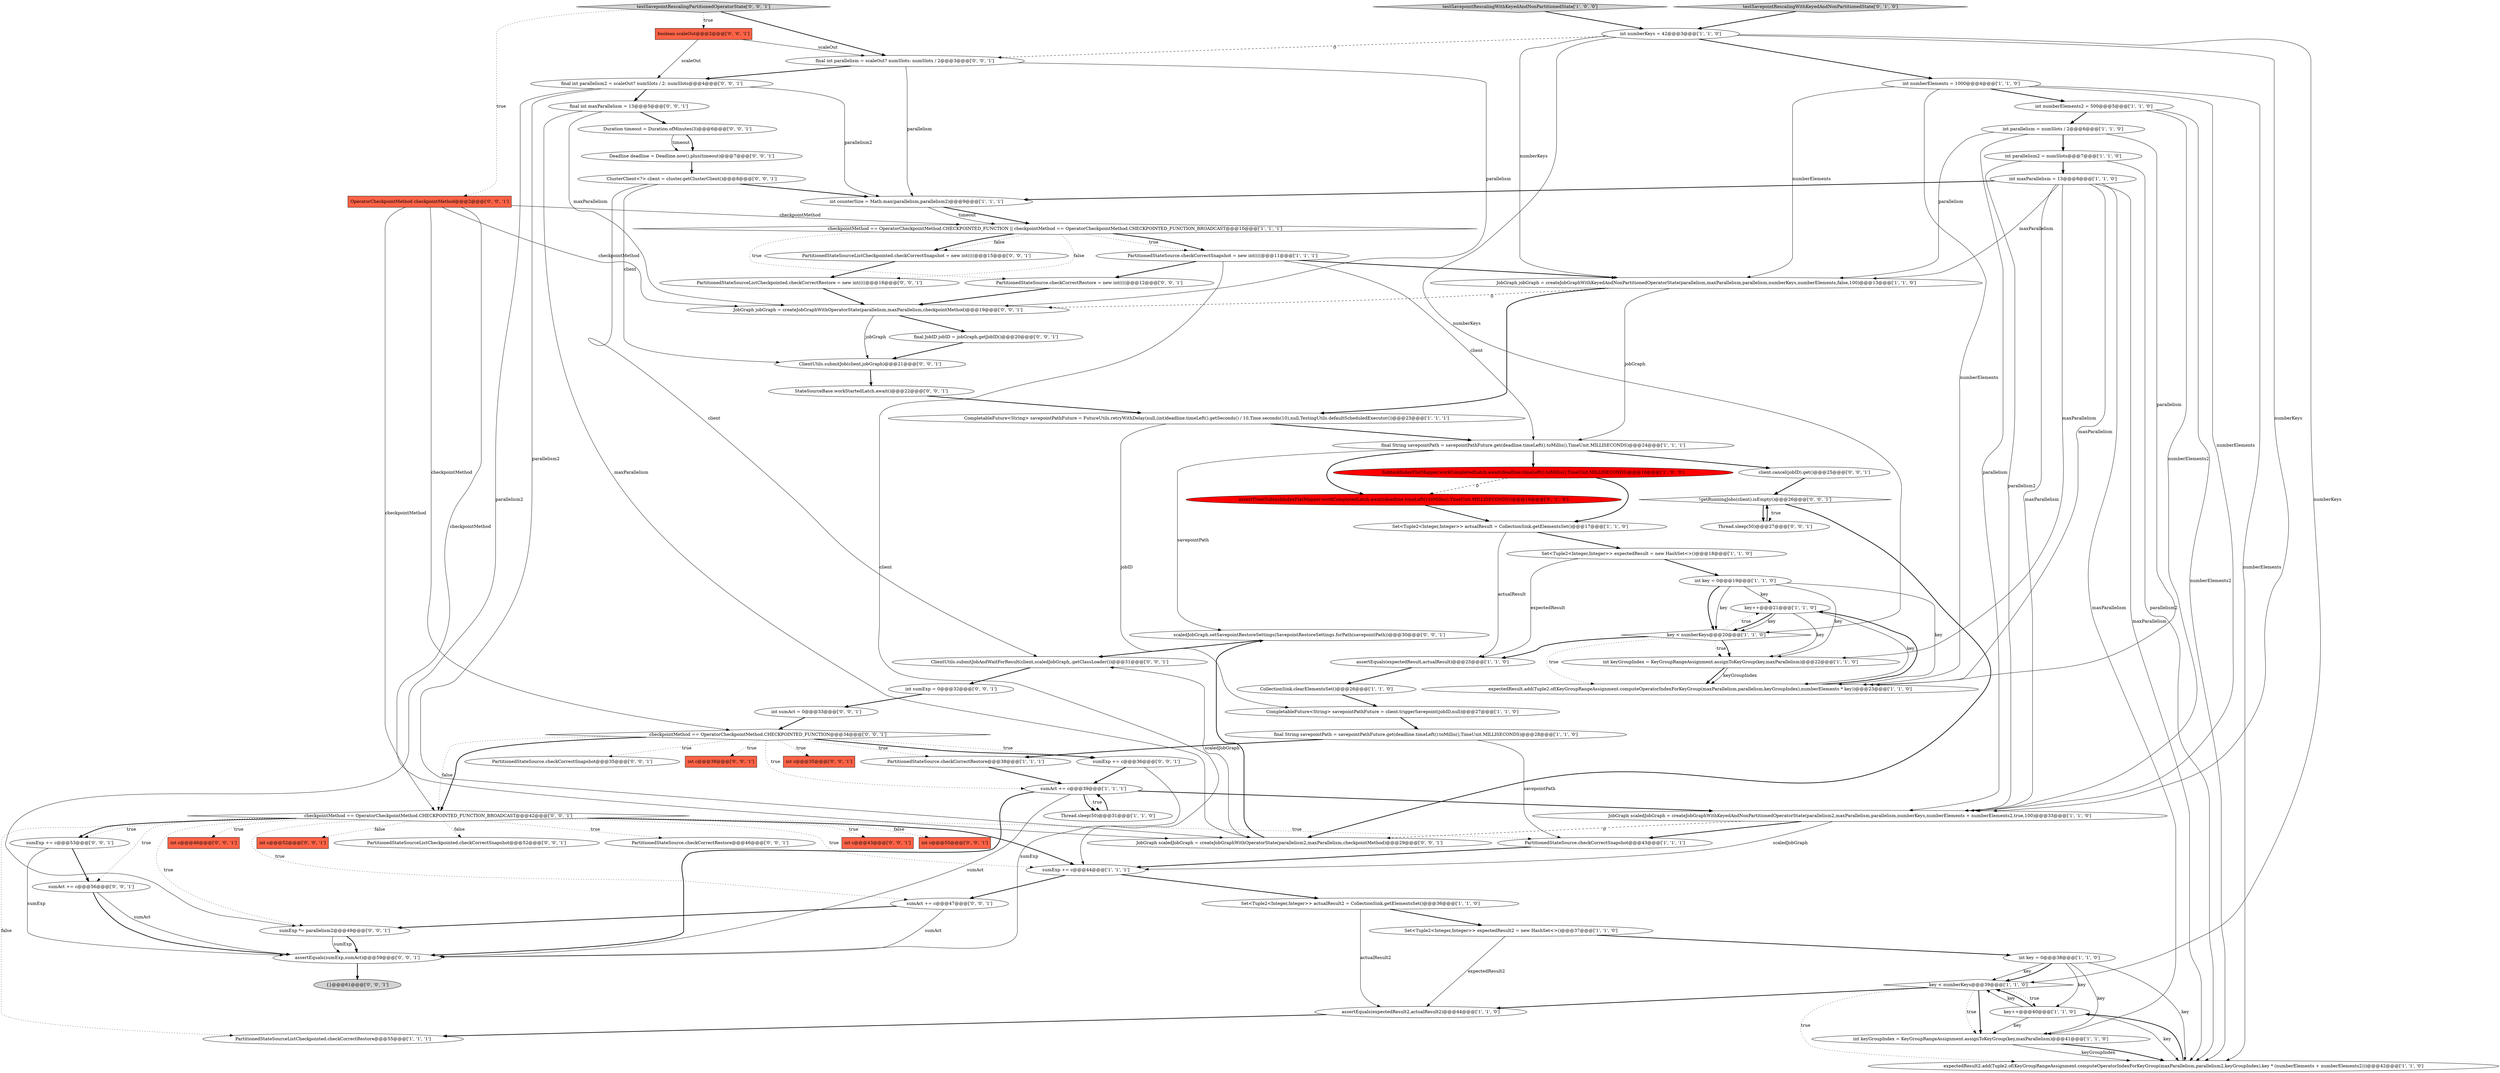 digraph {
38 [style = filled, label = "final String savepointPath = savepointPathFuture.get(deadline.timeLeft().toMillis(),TimeUnit.MILLISECONDS)@@@24@@@['1', '1', '1']", fillcolor = white, shape = ellipse image = "AAA0AAABBB1BBB"];
39 [style = filled, label = "JobGraph jobGraph = createJobGraphWithKeyedAndNonPartitionedOperatorState(parallelism,maxParallelism,parallelism,numberKeys,numberElements,false,100)@@@13@@@['1', '1', '0']", fillcolor = white, shape = ellipse image = "AAA0AAABBB1BBB"];
68 [style = filled, label = "ClientUtils.submitJobAndWaitForResult(client,scaledJobGraph,.getClassLoader())@@@31@@@['0', '0', '1']", fillcolor = white, shape = ellipse image = "AAA0AAABBB3BBB"];
71 [style = filled, label = "scaledJobGraph.setSavepointRestoreSettings(SavepointRestoreSettings.forPath(savepointPath))@@@30@@@['0', '0', '1']", fillcolor = white, shape = ellipse image = "AAA0AAABBB3BBB"];
66 [style = filled, label = "StateSourceBase.workStartedLatch.await()@@@22@@@['0', '0', '1']", fillcolor = white, shape = ellipse image = "AAA0AAABBB3BBB"];
21 [style = filled, label = "Thread.sleep(50)@@@31@@@['1', '1', '0']", fillcolor = white, shape = ellipse image = "AAA0AAABBB1BBB"];
25 [style = filled, label = "JobGraph scaledJobGraph = createJobGraphWithKeyedAndNonPartitionedOperatorState(parallelism2,maxParallelism,parallelism,numberKeys,numberElements + numberElements2,true,100)@@@33@@@['1', '1', '0']", fillcolor = white, shape = ellipse image = "AAA0AAABBB1BBB"];
12 [style = filled, label = "assertEquals(expectedResult,actualResult)@@@25@@@['1', '1', '0']", fillcolor = white, shape = ellipse image = "AAA0AAABBB1BBB"];
18 [style = filled, label = "PartitionedStateSource.checkCorrectRestore@@@38@@@['1', '1', '1']", fillcolor = white, shape = ellipse image = "AAA0AAABBB1BBB"];
33 [style = filled, label = "final String savepointPath = savepointPathFuture.get(deadline.timeLeft().toMillis(),TimeUnit.MILLISECONDS)@@@28@@@['1', '1', '0']", fillcolor = white, shape = ellipse image = "AAA0AAABBB1BBB"];
76 [style = filled, label = "{}@@@61@@@['0', '0', '1']", fillcolor = lightgray, shape = ellipse image = "AAA0AAABBB3BBB"];
36 [style = filled, label = "key++@@@21@@@['1', '1', '0']", fillcolor = white, shape = ellipse image = "AAA0AAABBB1BBB"];
74 [style = filled, label = "boolean scaleOut@@@2@@@['0', '0', '1']", fillcolor = tomato, shape = box image = "AAA0AAABBB3BBB"];
16 [style = filled, label = "key < numberKeys@@@39@@@['1', '1', '0']", fillcolor = white, shape = diamond image = "AAA0AAABBB1BBB"];
81 [style = filled, label = "final int parallelism2 = scaleOut? numSlots / 2: numSlots@@@4@@@['0', '0', '1']", fillcolor = white, shape = ellipse image = "AAA0AAABBB3BBB"];
15 [style = filled, label = "sumExp += c@@@44@@@['1', '1', '1']", fillcolor = white, shape = ellipse image = "AAA0AAABBB1BBB"];
48 [style = filled, label = "ClusterClient<?> client = cluster.getClusterClient()@@@8@@@['0', '0', '1']", fillcolor = white, shape = ellipse image = "AAA0AAABBB3BBB"];
47 [style = filled, label = "JobGraph scaledJobGraph = createJobGraphWithOperatorState(parallelism2,maxParallelism,checkpointMethod)@@@29@@@['0', '0', '1']", fillcolor = white, shape = ellipse image = "AAA0AAABBB3BBB"];
61 [style = filled, label = "OperatorCheckpointMethod checkpointMethod@@@2@@@['0', '0', '1']", fillcolor = tomato, shape = box image = "AAA0AAABBB3BBB"];
63 [style = filled, label = "sumExp += c@@@36@@@['0', '0', '1']", fillcolor = white, shape = ellipse image = "AAA0AAABBB3BBB"];
4 [style = filled, label = "Set<Tuple2<Integer,Integer>> actualResult2 = CollectionSink.getElementsSet()@@@36@@@['1', '1', '0']", fillcolor = white, shape = ellipse image = "AAA0AAABBB1BBB"];
29 [style = filled, label = "PartitionedStateSource.checkCorrectSnapshot = new int((((@@@11@@@['1', '1', '1']", fillcolor = white, shape = ellipse image = "AAA0AAABBB1BBB"];
19 [style = filled, label = "PartitionedStateSourceListCheckpointed.checkCorrectRestore@@@55@@@['1', '1', '1']", fillcolor = white, shape = ellipse image = "AAA0AAABBB1BBB"];
40 [style = filled, label = "testSavepointRescalingWithKeyedAndNonPartitionedState['0', '1', '0']", fillcolor = lightgray, shape = diamond image = "AAA0AAABBB2BBB"];
46 [style = filled, label = "assertEquals(sumExp,sumAct)@@@59@@@['0', '0', '1']", fillcolor = white, shape = ellipse image = "AAA0AAABBB3BBB"];
30 [style = filled, label = "int key = 0@@@38@@@['1', '1', '0']", fillcolor = white, shape = ellipse image = "AAA0AAABBB1BBB"];
31 [style = filled, label = "checkpointMethod == OperatorCheckpointMethod.CHECKPOINTED_FUNCTION || checkpointMethod == OperatorCheckpointMethod.CHECKPOINTED_FUNCTION_BROADCAST@@@10@@@['1', '1', '1']", fillcolor = white, shape = diamond image = "AAA0AAABBB1BBB"];
60 [style = filled, label = "final int maxParallelism = 13@@@5@@@['0', '0', '1']", fillcolor = white, shape = ellipse image = "AAA0AAABBB3BBB"];
44 [style = filled, label = "int c@@@46@@@['0', '0', '1']", fillcolor = tomato, shape = box image = "AAA0AAABBB3BBB"];
49 [style = filled, label = "sumExp += c@@@53@@@['0', '0', '1']", fillcolor = white, shape = ellipse image = "AAA0AAABBB3BBB"];
14 [style = filled, label = "SubtaskIndexFlatMapper.workCompletedLatch.await(deadline.timeLeft().toMillis(),TimeUnit.MILLISECONDS)@@@16@@@['1', '0', '0']", fillcolor = red, shape = ellipse image = "AAA1AAABBB1BBB"];
41 [style = filled, label = "assertTrue(SubtaskIndexFlatMapper.workCompletedLatch.await(deadline.timeLeft().toMillis(),TimeUnit.MILLISECONDS))@@@16@@@['0', '1', '0']", fillcolor = red, shape = ellipse image = "AAA1AAABBB2BBB"];
42 [style = filled, label = "checkpointMethod == OperatorCheckpointMethod.CHECKPOINTED_FUNCTION@@@34@@@['0', '0', '1']", fillcolor = white, shape = diamond image = "AAA0AAABBB3BBB"];
0 [style = filled, label = "key++@@@40@@@['1', '1', '0']", fillcolor = white, shape = ellipse image = "AAA0AAABBB1BBB"];
28 [style = filled, label = "Set<Tuple2<Integer,Integer>> expectedResult = new HashSet<>()@@@18@@@['1', '1', '0']", fillcolor = white, shape = ellipse image = "AAA0AAABBB1BBB"];
73 [style = filled, label = "client.cancel(jobID).get()@@@25@@@['0', '0', '1']", fillcolor = white, shape = ellipse image = "AAA0AAABBB3BBB"];
50 [style = filled, label = "PartitionedStateSource.checkCorrectRestore = new int((((@@@12@@@['0', '0', '1']", fillcolor = white, shape = ellipse image = "AAA0AAABBB3BBB"];
56 [style = filled, label = "final JobID jobID = jobGraph.getJobID()@@@20@@@['0', '0', '1']", fillcolor = white, shape = ellipse image = "AAA0AAABBB3BBB"];
82 [style = filled, label = "int c@@@35@@@['0', '0', '1']", fillcolor = tomato, shape = box image = "AAA0AAABBB3BBB"];
24 [style = filled, label = "CollectionSink.clearElementsSet()@@@26@@@['1', '1', '0']", fillcolor = white, shape = ellipse image = "AAA0AAABBB1BBB"];
64 [style = filled, label = "checkpointMethod == OperatorCheckpointMethod.CHECKPOINTED_FUNCTION_BROADCAST@@@42@@@['0', '0', '1']", fillcolor = white, shape = diamond image = "AAA0AAABBB3BBB"];
9 [style = filled, label = "key < numberKeys@@@20@@@['1', '1', '0']", fillcolor = white, shape = diamond image = "AAA0AAABBB1BBB"];
72 [style = filled, label = "sumAct += c@@@47@@@['0', '0', '1']", fillcolor = white, shape = ellipse image = "AAA0AAABBB3BBB"];
80 [style = filled, label = "JobGraph jobGraph = createJobGraphWithOperatorState(parallelism,maxParallelism,checkpointMethod)@@@19@@@['0', '0', '1']", fillcolor = white, shape = ellipse image = "AAA0AAABBB3BBB"];
79 [style = filled, label = "Duration timeout = Duration.ofMinutes(3)@@@6@@@['0', '0', '1']", fillcolor = white, shape = ellipse image = "AAA0AAABBB3BBB"];
10 [style = filled, label = "CompletableFuture<String> savepointPathFuture = client.triggerSavepoint(jobID,null)@@@27@@@['1', '1', '0']", fillcolor = white, shape = ellipse image = "AAA0AAABBB1BBB"];
11 [style = filled, label = "CompletableFuture<String> savepointPathFuture = FutureUtils.retryWithDelay(null,(int)deadline.timeLeft().getSeconds() / 10,Time.seconds(10),null,TestingUtils.defaultScheduledExecutor())@@@23@@@['1', '1', '1']", fillcolor = white, shape = ellipse image = "AAA0AAABBB1BBB"];
77 [style = filled, label = "int c@@@52@@@['0', '0', '1']", fillcolor = tomato, shape = box image = "AAA0AAABBB3BBB"];
69 [style = filled, label = "ClientUtils.submitJob(client,jobGraph)@@@21@@@['0', '0', '1']", fillcolor = white, shape = ellipse image = "AAA0AAABBB3BBB"];
55 [style = filled, label = "PartitionedStateSourceListCheckpointed.checkCorrectSnapshot@@@52@@@['0', '0', '1']", fillcolor = white, shape = ellipse image = "AAA0AAABBB3BBB"];
32 [style = filled, label = "int keyGroupIndex = KeyGroupRangeAssignment.assignToKeyGroup(key,maxParallelism)@@@22@@@['1', '1', '0']", fillcolor = white, shape = ellipse image = "AAA0AAABBB1BBB"];
23 [style = filled, label = "Set<Tuple2<Integer,Integer>> actualResult = CollectionSink.getElementsSet()@@@17@@@['1', '1', '0']", fillcolor = white, shape = ellipse image = "AAA0AAABBB1BBB"];
2 [style = filled, label = "int numberElements2 = 500@@@5@@@['1', '1', '0']", fillcolor = white, shape = ellipse image = "AAA0AAABBB1BBB"];
1 [style = filled, label = "expectedResult2.add(Tuple2.of(KeyGroupRangeAssignment.computeOperatorIndexForKeyGroup(maxParallelism,parallelism2,keyGroupIndex),key * (numberElements + numberElements2)))@@@42@@@['1', '1', '0']", fillcolor = white, shape = ellipse image = "AAA0AAABBB1BBB"];
37 [style = filled, label = "int parallelism = numSlots / 2@@@6@@@['1', '1', '0']", fillcolor = white, shape = ellipse image = "AAA0AAABBB1BBB"];
22 [style = filled, label = "PartitionedStateSource.checkCorrectSnapshot@@@43@@@['1', '1', '1']", fillcolor = white, shape = ellipse image = "AAA0AAABBB1BBB"];
70 [style = filled, label = "int sumExp = 0@@@32@@@['0', '0', '1']", fillcolor = white, shape = ellipse image = "AAA0AAABBB3BBB"];
75 [style = filled, label = "PartitionedStateSourceListCheckpointed.checkCorrectRestore = new int((((@@@16@@@['0', '0', '1']", fillcolor = white, shape = ellipse image = "AAA0AAABBB3BBB"];
45 [style = filled, label = "PartitionedStateSource.checkCorrectRestore@@@46@@@['0', '0', '1']", fillcolor = white, shape = ellipse image = "AAA0AAABBB3BBB"];
83 [style = filled, label = "sumAct += c@@@56@@@['0', '0', '1']", fillcolor = white, shape = ellipse image = "AAA0AAABBB3BBB"];
27 [style = filled, label = "int counterSize = Math.max(parallelism,parallelism2)@@@9@@@['1', '1', '1']", fillcolor = white, shape = ellipse image = "AAA0AAABBB1BBB"];
35 [style = filled, label = "expectedResult.add(Tuple2.of(KeyGroupRangeAssignment.computeOperatorIndexForKeyGroup(maxParallelism,parallelism,keyGroupIndex),numberElements * key))@@@23@@@['1', '1', '0']", fillcolor = white, shape = ellipse image = "AAA0AAABBB1BBB"];
65 [style = filled, label = "PartitionedStateSourceListCheckpointed.checkCorrectSnapshot = new int((((@@@15@@@['0', '0', '1']", fillcolor = white, shape = ellipse image = "AAA0AAABBB3BBB"];
20 [style = filled, label = "int key = 0@@@19@@@['1', '1', '0']", fillcolor = white, shape = ellipse image = "AAA0AAABBB1BBB"];
7 [style = filled, label = "assertEquals(expectedResult2,actualResult2)@@@44@@@['1', '1', '0']", fillcolor = white, shape = ellipse image = "AAA0AAABBB1BBB"];
43 [style = filled, label = "int c@@@43@@@['0', '0', '1']", fillcolor = tomato, shape = box image = "AAA0AAABBB3BBB"];
51 [style = filled, label = "Deadline deadline = Deadline.now().plus(timeout)@@@7@@@['0', '0', '1']", fillcolor = white, shape = ellipse image = "AAA0AAABBB3BBB"];
53 [style = filled, label = "Thread.sleep(50)@@@27@@@['0', '0', '1']", fillcolor = white, shape = ellipse image = "AAA0AAABBB3BBB"];
13 [style = filled, label = "int parallelism2 = numSlots@@@7@@@['1', '1', '0']", fillcolor = white, shape = ellipse image = "AAA0AAABBB1BBB"];
34 [style = filled, label = "sumAct += c@@@39@@@['1', '1', '1']", fillcolor = white, shape = ellipse image = "AAA0AAABBB1BBB"];
52 [style = filled, label = "testSavepointRescalingPartitionedOperatorState['0', '0', '1']", fillcolor = lightgray, shape = diamond image = "AAA0AAABBB3BBB"];
3 [style = filled, label = "testSavepointRescalingWithKeyedAndNonPartitionedState['1', '0', '0']", fillcolor = lightgray, shape = diamond image = "AAA0AAABBB1BBB"];
6 [style = filled, label = "int keyGroupIndex = KeyGroupRangeAssignment.assignToKeyGroup(key,maxParallelism)@@@41@@@['1', '1', '0']", fillcolor = white, shape = ellipse image = "AAA0AAABBB1BBB"];
57 [style = filled, label = "int sumAct = 0@@@33@@@['0', '0', '1']", fillcolor = white, shape = ellipse image = "AAA0AAABBB3BBB"];
54 [style = filled, label = "int c@@@55@@@['0', '0', '1']", fillcolor = tomato, shape = box image = "AAA0AAABBB3BBB"];
59 [style = filled, label = "final int parallelism = scaleOut? numSlots: numSlots / 2@@@3@@@['0', '0', '1']", fillcolor = white, shape = ellipse image = "AAA0AAABBB3BBB"];
8 [style = filled, label = "int numberElements = 1000@@@4@@@['1', '1', '0']", fillcolor = white, shape = ellipse image = "AAA0AAABBB1BBB"];
17 [style = filled, label = "int maxParallelism = 13@@@8@@@['1', '1', '0']", fillcolor = white, shape = ellipse image = "AAA0AAABBB1BBB"];
62 [style = filled, label = "sumExp *= parallelism2@@@49@@@['0', '0', '1']", fillcolor = white, shape = ellipse image = "AAA0AAABBB3BBB"];
5 [style = filled, label = "Set<Tuple2<Integer,Integer>> expectedResult2 = new HashSet<>()@@@37@@@['1', '1', '0']", fillcolor = white, shape = ellipse image = "AAA0AAABBB1BBB"];
78 [style = filled, label = "PartitionedStateSource.checkCorrectSnapshot@@@35@@@['0', '0', '1']", fillcolor = white, shape = ellipse image = "AAA0AAABBB3BBB"];
58 [style = filled, label = "!getRunningJobs(client).isEmpty()@@@26@@@['0', '0', '1']", fillcolor = white, shape = diamond image = "AAA0AAABBB3BBB"];
26 [style = filled, label = "int numberKeys = 42@@@3@@@['1', '1', '0']", fillcolor = white, shape = ellipse image = "AAA0AAABBB1BBB"];
67 [style = filled, label = "int c@@@38@@@['0', '0', '1']", fillcolor = tomato, shape = box image = "AAA0AAABBB3BBB"];
30->16 [style = solid, label="key"];
32->35 [style = bold, label=""];
13->25 [style = solid, label="parallelism2"];
34->46 [style = bold, label=""];
22->15 [style = bold, label=""];
17->6 [style = solid, label="maxParallelism"];
9->35 [style = dotted, label="true"];
25->22 [style = bold, label=""];
33->22 [style = solid, label="savepointPath"];
28->20 [style = bold, label=""];
20->9 [style = bold, label=""];
73->58 [style = bold, label=""];
17->32 [style = solid, label="maxParallelism"];
49->83 [style = bold, label=""];
17->35 [style = solid, label="maxParallelism"];
0->1 [style = solid, label="key"];
31->65 [style = dotted, label="false"];
39->38 [style = solid, label="jobGraph"];
16->7 [style = bold, label=""];
50->80 [style = bold, label=""];
63->34 [style = bold, label=""];
53->58 [style = bold, label=""];
52->61 [style = dotted, label="true"];
38->41 [style = bold, label=""];
52->59 [style = bold, label=""];
48->27 [style = bold, label=""];
38->73 [style = bold, label=""];
8->39 [style = solid, label="numberElements"];
23->28 [style = bold, label=""];
13->17 [style = bold, label=""];
49->46 [style = solid, label="sumExp"];
42->82 [style = dotted, label="true"];
79->51 [style = bold, label=""];
51->48 [style = bold, label=""];
48->69 [style = solid, label="client"];
42->67 [style = dotted, label="true"];
64->55 [style = dotted, label="false"];
33->18 [style = bold, label=""];
81->27 [style = solid, label="parallelism2"];
46->76 [style = bold, label=""];
37->25 [style = solid, label="parallelism"];
20->35 [style = solid, label="key"];
42->64 [style = dotted, label="false"];
16->6 [style = dotted, label="true"];
42->63 [style = dotted, label="true"];
37->39 [style = solid, label="parallelism"];
40->26 [style = bold, label=""];
70->57 [style = bold, label=""];
5->30 [style = bold, label=""];
17->27 [style = bold, label=""];
39->80 [style = dashed, label="0"];
32->35 [style = solid, label="keyGroupIndex"];
8->25 [style = solid, label="numberElements"];
9->32 [style = dotted, label="true"];
61->64 [style = solid, label="checkpointMethod"];
38->71 [style = solid, label="savepointPath"];
24->10 [style = bold, label=""];
62->46 [style = bold, label=""];
30->0 [style = solid, label="key"];
36->9 [style = bold, label=""];
30->1 [style = solid, label="key"];
62->46 [style = solid, label="sumExp"];
17->1 [style = solid, label="maxParallelism"];
64->22 [style = dotted, label="true"];
64->15 [style = dotted, label="true"];
64->62 [style = dotted, label="true"];
29->39 [style = bold, label=""];
25->15 [style = solid, label="scaledJobGraph"];
47->68 [style = solid, label="scaledJobGraph"];
58->53 [style = dotted, label="true"];
16->6 [style = bold, label=""];
8->1 [style = solid, label="numberElements"];
52->74 [style = dotted, label="true"];
9->32 [style = bold, label=""];
68->70 [style = bold, label=""];
65->75 [style = bold, label=""];
36->32 [style = solid, label="key"];
27->31 [style = bold, label=""];
31->29 [style = bold, label=""];
20->32 [style = solid, label="key"];
59->80 [style = solid, label="parallelism"];
1->0 [style = bold, label=""];
64->45 [style = dotted, label="true"];
64->77 [style = dotted, label="false"];
56->69 [style = bold, label=""];
64->54 [style = dotted, label="false"];
74->81 [style = solid, label="scaleOut"];
26->39 [style = solid, label="numberKeys"];
64->15 [style = bold, label=""];
16->1 [style = dotted, label="true"];
71->68 [style = bold, label=""];
59->81 [style = bold, label=""];
64->43 [style = dotted, label="true"];
59->27 [style = solid, label="parallelism"];
29->38 [style = solid, label="client"];
80->56 [style = bold, label=""];
0->6 [style = solid, label="key"];
26->25 [style = solid, label="numberKeys"];
29->15 [style = solid, label="client"];
36->9 [style = solid, label="key"];
37->13 [style = bold, label=""];
0->16 [style = solid, label="key"];
31->29 [style = dotted, label="true"];
8->35 [style = solid, label="numberElements"];
4->7 [style = solid, label="actualResult2"];
66->11 [style = bold, label=""];
17->39 [style = solid, label="maxParallelism"];
74->59 [style = solid, label="scaleOut"];
63->46 [style = solid, label="sumExp"];
0->16 [style = bold, label=""];
42->78 [style = dotted, label="true"];
61->80 [style = solid, label="checkpointMethod"];
6->1 [style = solid, label="keyGroupIndex"];
20->36 [style = solid, label="key"];
11->10 [style = solid, label="jobID"];
64->83 [style = dotted, label="true"];
18->34 [style = bold, label=""];
72->46 [style = solid, label="sumAct"];
21->34 [style = bold, label=""];
48->68 [style = solid, label="client"];
3->26 [style = bold, label=""];
61->42 [style = solid, label="checkpointMethod"];
25->47 [style = dashed, label="0"];
26->8 [style = bold, label=""];
60->79 [style = bold, label=""];
12->24 [style = bold, label=""];
42->63 [style = bold, label=""];
6->1 [style = bold, label=""];
5->7 [style = solid, label="expectedResult2"];
58->53 [style = bold, label=""];
14->23 [style = bold, label=""];
8->2 [style = bold, label=""];
64->44 [style = dotted, label="true"];
42->18 [style = dotted, label="true"];
29->50 [style = bold, label=""];
23->12 [style = solid, label="actualResult"];
10->33 [style = bold, label=""];
80->69 [style = solid, label="jobGraph"];
9->12 [style = bold, label=""];
42->64 [style = bold, label=""];
26->16 [style = solid, label="numberKeys"];
37->35 [style = solid, label="parallelism"];
69->66 [style = bold, label=""];
7->19 [style = bold, label=""];
4->5 [style = bold, label=""];
31->65 [style = bold, label=""];
15->72 [style = bold, label=""];
42->34 [style = dotted, label="true"];
34->21 [style = bold, label=""];
14->41 [style = dashed, label="0"];
34->21 [style = dotted, label="true"];
75->80 [style = bold, label=""];
26->59 [style = dashed, label="0"];
72->62 [style = bold, label=""];
34->25 [style = bold, label=""];
57->42 [style = bold, label=""];
11->38 [style = bold, label=""];
26->9 [style = solid, label="numberKeys"];
61->31 [style = solid, label="checkpointMethod"];
64->72 [style = dotted, label="true"];
64->49 [style = dotted, label="true"];
83->46 [style = solid, label="sumAct"];
13->1 [style = solid, label="parallelism2"];
9->36 [style = dotted, label="true"];
30->6 [style = solid, label="key"];
27->31 [style = solid, label="timeout"];
81->60 [style = bold, label=""];
36->35 [style = solid, label="key"];
81->62 [style = solid, label="parallelism2"];
39->11 [style = bold, label=""];
83->46 [style = bold, label=""];
38->14 [style = bold, label=""];
47->71 [style = bold, label=""];
61->47 [style = solid, label="checkpointMethod"];
60->80 [style = solid, label="maxParallelism"];
60->47 [style = solid, label="maxParallelism"];
64->19 [style = dotted, label="false"];
58->47 [style = bold, label=""];
16->0 [style = dotted, label="true"];
31->75 [style = dotted, label="false"];
31->50 [style = dotted, label="true"];
2->1 [style = solid, label="numberElements2"];
79->51 [style = solid, label="timeout"];
17->25 [style = solid, label="maxParallelism"];
20->9 [style = solid, label="key"];
15->4 [style = bold, label=""];
2->25 [style = solid, label="numberElements2"];
64->49 [style = bold, label=""];
35->36 [style = bold, label=""];
2->37 [style = bold, label=""];
30->16 [style = bold, label=""];
41->23 [style = bold, label=""];
34->46 [style = solid, label="sumAct"];
81->47 [style = solid, label="parallelism2"];
28->12 [style = solid, label="expectedResult"];
}
